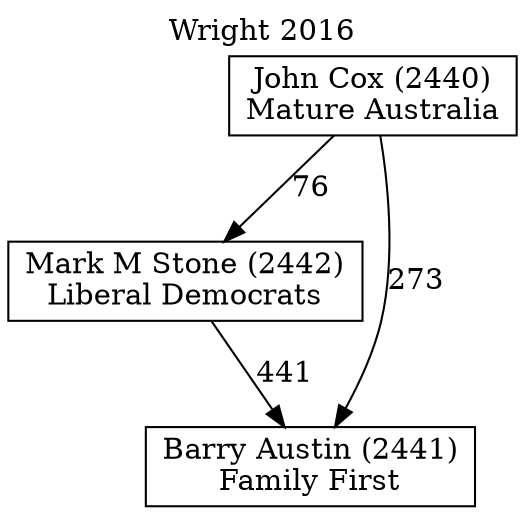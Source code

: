 // House preference flow
digraph "Barry Austin (2441)_Wright_2016" {
	graph [label="Wright 2016" labelloc=t mclimit=10]
	node [shape=box]
	"John Cox (2440)" [label="John Cox (2440)
Mature Australia"]
	"Mark M Stone (2442)" [label="Mark M Stone (2442)
Liberal Democrats"]
	"Barry Austin (2441)" [label="Barry Austin (2441)
Family First"]
	"Mark M Stone (2442)" -> "Barry Austin (2441)" [label=441]
	"John Cox (2440)" -> "Barry Austin (2441)" [label=273]
	"John Cox (2440)" -> "Mark M Stone (2442)" [label=76]
}
